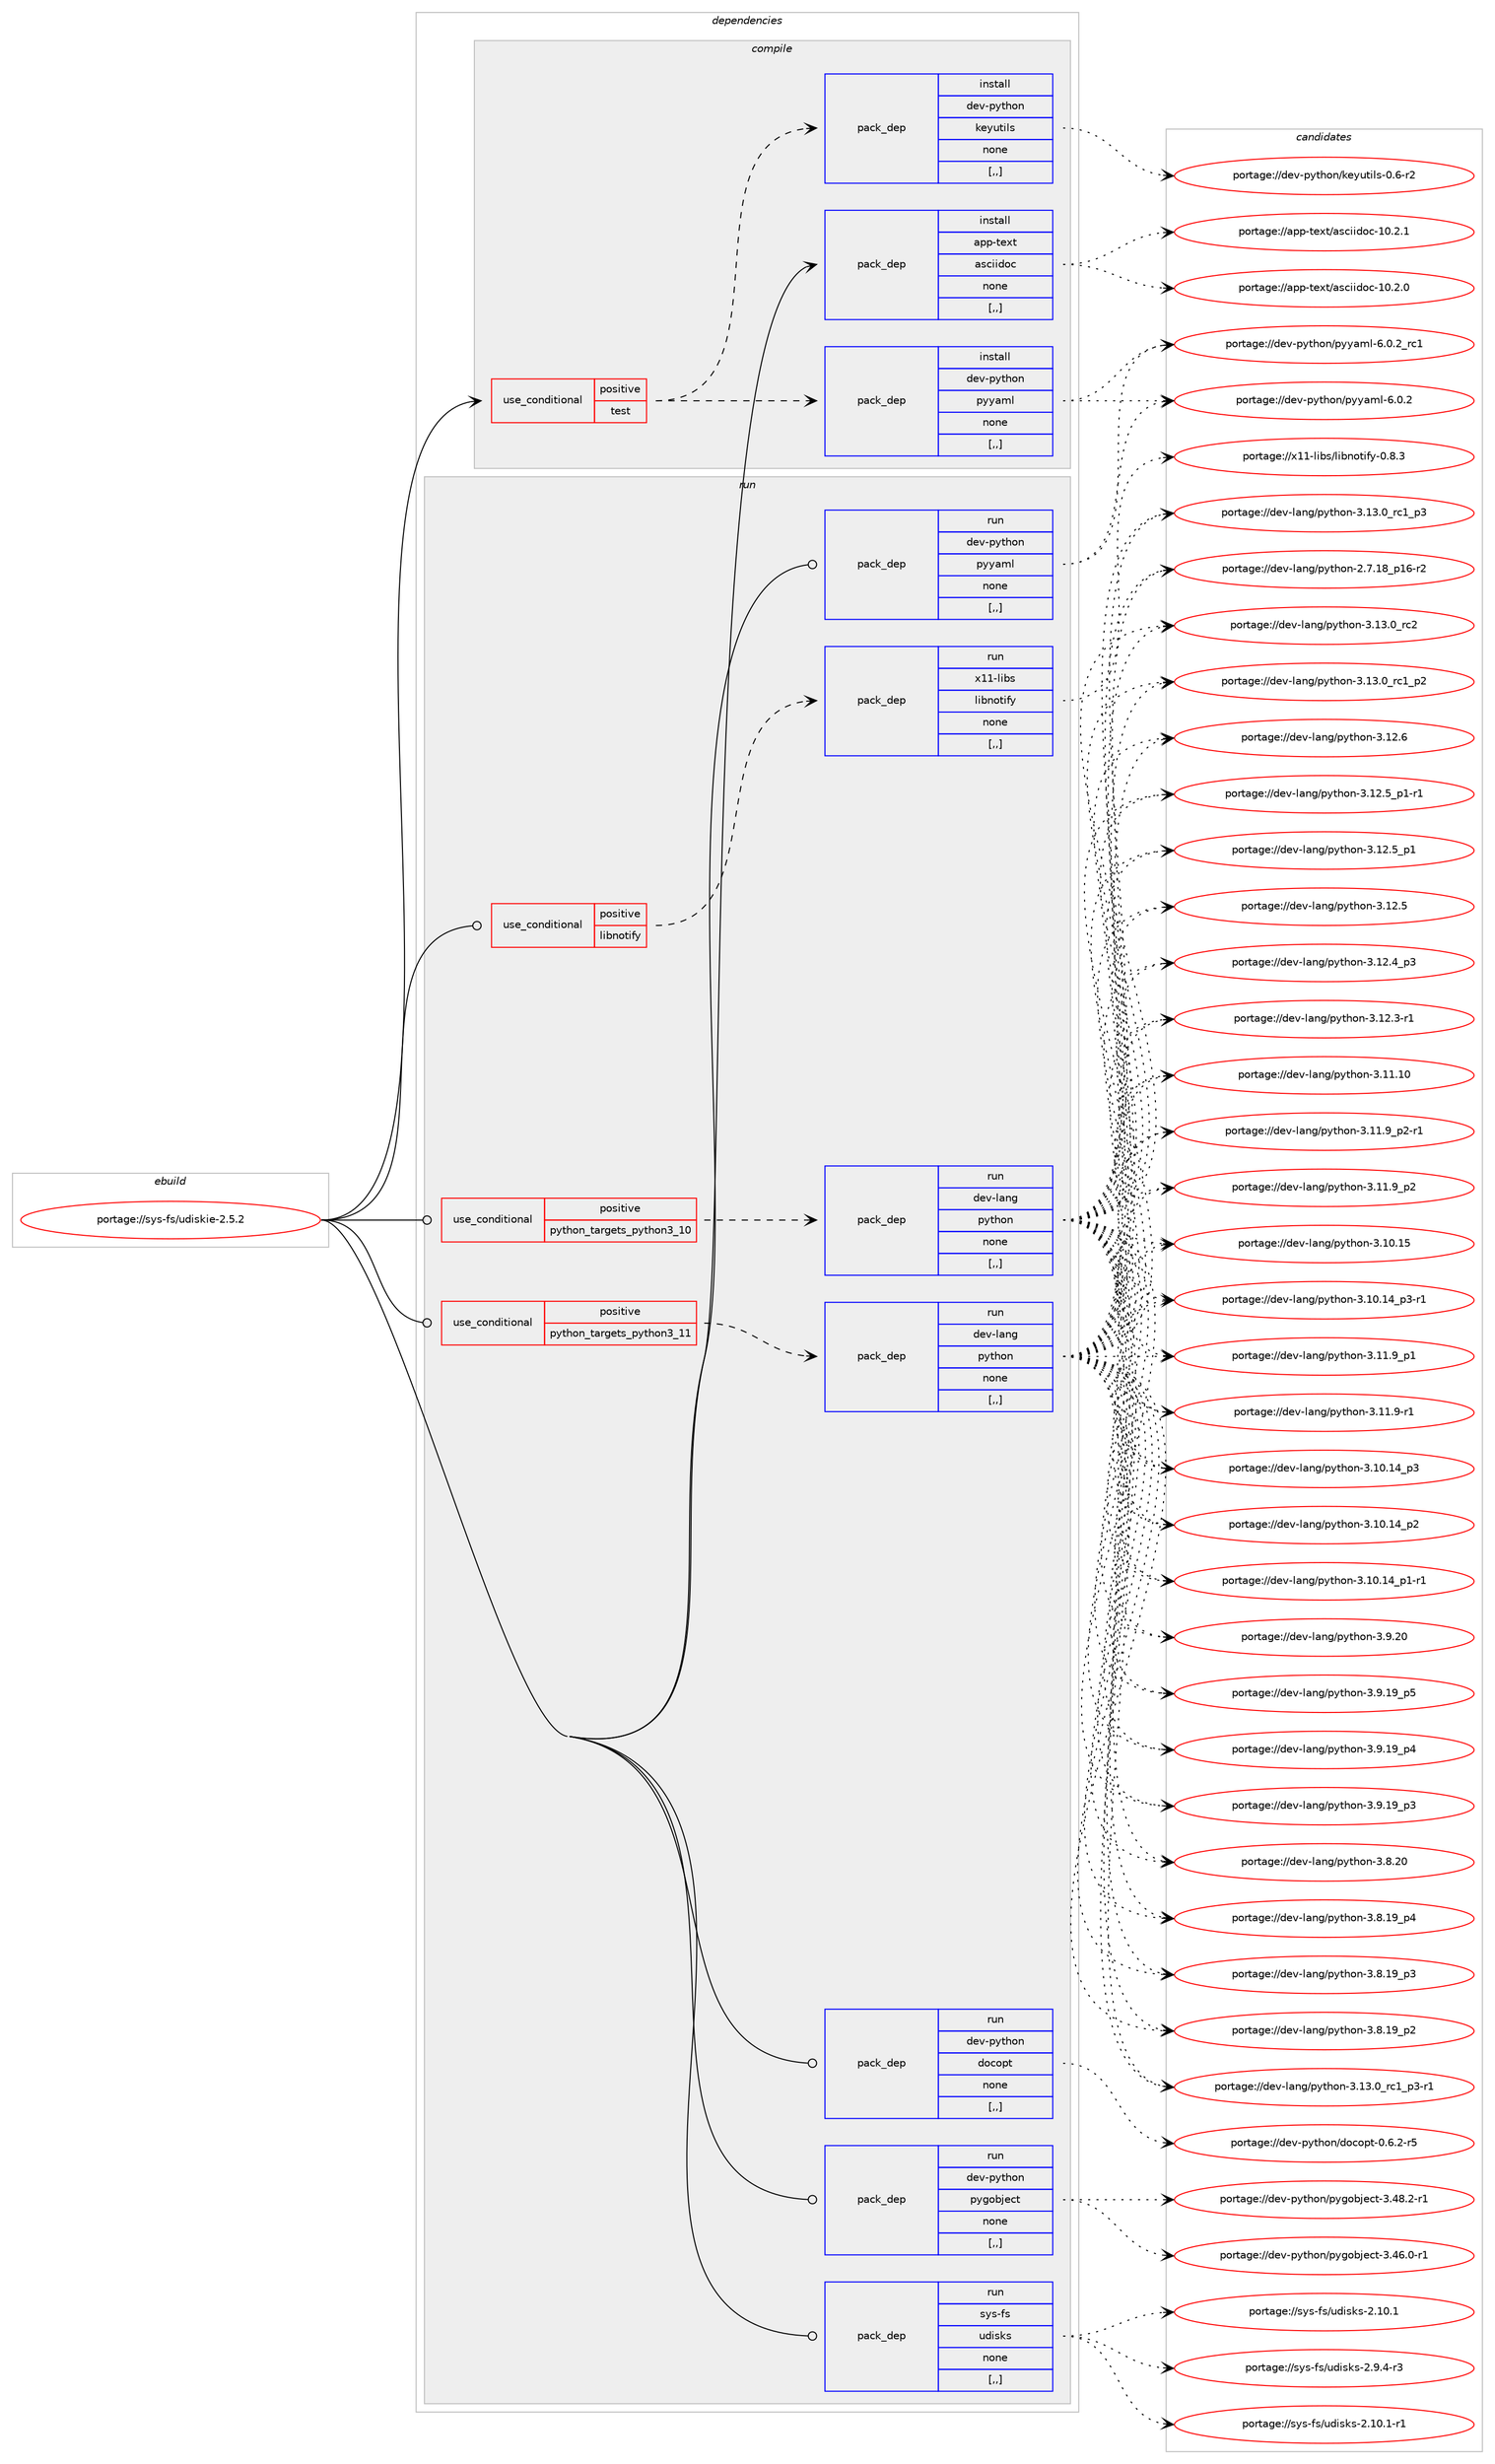 digraph prolog {

# *************
# Graph options
# *************

newrank=true;
concentrate=true;
compound=true;
graph [rankdir=LR,fontname=Helvetica,fontsize=10,ranksep=1.5];#, ranksep=2.5, nodesep=0.2];
edge  [arrowhead=vee];
node  [fontname=Helvetica,fontsize=10];

# **********
# The ebuild
# **********

subgraph cluster_leftcol {
color=gray;
label=<<i>ebuild</i>>;
id [label="portage://sys-fs/udiskie-2.5.2", color=red, width=4, href="../sys-fs/udiskie-2.5.2.svg"];
}

# ****************
# The dependencies
# ****************

subgraph cluster_midcol {
color=gray;
label=<<i>dependencies</i>>;
subgraph cluster_compile {
fillcolor="#eeeeee";
style=filled;
label=<<i>compile</i>>;
subgraph cond250755 {
dependency948526 [label=<<TABLE BORDER="0" CELLBORDER="1" CELLSPACING="0" CELLPADDING="4"><TR><TD ROWSPAN="3" CELLPADDING="10">use_conditional</TD></TR><TR><TD>positive</TD></TR><TR><TD>test</TD></TR></TABLE>>, shape=none, color=red];
subgraph pack691060 {
dependency948527 [label=<<TABLE BORDER="0" CELLBORDER="1" CELLSPACING="0" CELLPADDING="4" WIDTH="220"><TR><TD ROWSPAN="6" CELLPADDING="30">pack_dep</TD></TR><TR><TD WIDTH="110">install</TD></TR><TR><TD>dev-python</TD></TR><TR><TD>keyutils</TD></TR><TR><TD>none</TD></TR><TR><TD>[,,]</TD></TR></TABLE>>, shape=none, color=blue];
}
dependency948526:e -> dependency948527:w [weight=20,style="dashed",arrowhead="vee"];
subgraph pack691061 {
dependency948528 [label=<<TABLE BORDER="0" CELLBORDER="1" CELLSPACING="0" CELLPADDING="4" WIDTH="220"><TR><TD ROWSPAN="6" CELLPADDING="30">pack_dep</TD></TR><TR><TD WIDTH="110">install</TD></TR><TR><TD>dev-python</TD></TR><TR><TD>pyyaml</TD></TR><TR><TD>none</TD></TR><TR><TD>[,,]</TD></TR></TABLE>>, shape=none, color=blue];
}
dependency948526:e -> dependency948528:w [weight=20,style="dashed",arrowhead="vee"];
}
id:e -> dependency948526:w [weight=20,style="solid",arrowhead="vee"];
subgraph pack691062 {
dependency948529 [label=<<TABLE BORDER="0" CELLBORDER="1" CELLSPACING="0" CELLPADDING="4" WIDTH="220"><TR><TD ROWSPAN="6" CELLPADDING="30">pack_dep</TD></TR><TR><TD WIDTH="110">install</TD></TR><TR><TD>app-text</TD></TR><TR><TD>asciidoc</TD></TR><TR><TD>none</TD></TR><TR><TD>[,,]</TD></TR></TABLE>>, shape=none, color=blue];
}
id:e -> dependency948529:w [weight=20,style="solid",arrowhead="vee"];
}
subgraph cluster_compileandrun {
fillcolor="#eeeeee";
style=filled;
label=<<i>compile and run</i>>;
}
subgraph cluster_run {
fillcolor="#eeeeee";
style=filled;
label=<<i>run</i>>;
subgraph cond250756 {
dependency948530 [label=<<TABLE BORDER="0" CELLBORDER="1" CELLSPACING="0" CELLPADDING="4"><TR><TD ROWSPAN="3" CELLPADDING="10">use_conditional</TD></TR><TR><TD>positive</TD></TR><TR><TD>libnotify</TD></TR></TABLE>>, shape=none, color=red];
subgraph pack691063 {
dependency948531 [label=<<TABLE BORDER="0" CELLBORDER="1" CELLSPACING="0" CELLPADDING="4" WIDTH="220"><TR><TD ROWSPAN="6" CELLPADDING="30">pack_dep</TD></TR><TR><TD WIDTH="110">run</TD></TR><TR><TD>x11-libs</TD></TR><TR><TD>libnotify</TD></TR><TR><TD>none</TD></TR><TR><TD>[,,]</TD></TR></TABLE>>, shape=none, color=blue];
}
dependency948530:e -> dependency948531:w [weight=20,style="dashed",arrowhead="vee"];
}
id:e -> dependency948530:w [weight=20,style="solid",arrowhead="odot"];
subgraph cond250757 {
dependency948532 [label=<<TABLE BORDER="0" CELLBORDER="1" CELLSPACING="0" CELLPADDING="4"><TR><TD ROWSPAN="3" CELLPADDING="10">use_conditional</TD></TR><TR><TD>positive</TD></TR><TR><TD>python_targets_python3_10</TD></TR></TABLE>>, shape=none, color=red];
subgraph pack691064 {
dependency948533 [label=<<TABLE BORDER="0" CELLBORDER="1" CELLSPACING="0" CELLPADDING="4" WIDTH="220"><TR><TD ROWSPAN="6" CELLPADDING="30">pack_dep</TD></TR><TR><TD WIDTH="110">run</TD></TR><TR><TD>dev-lang</TD></TR><TR><TD>python</TD></TR><TR><TD>none</TD></TR><TR><TD>[,,]</TD></TR></TABLE>>, shape=none, color=blue];
}
dependency948532:e -> dependency948533:w [weight=20,style="dashed",arrowhead="vee"];
}
id:e -> dependency948532:w [weight=20,style="solid",arrowhead="odot"];
subgraph cond250758 {
dependency948534 [label=<<TABLE BORDER="0" CELLBORDER="1" CELLSPACING="0" CELLPADDING="4"><TR><TD ROWSPAN="3" CELLPADDING="10">use_conditional</TD></TR><TR><TD>positive</TD></TR><TR><TD>python_targets_python3_11</TD></TR></TABLE>>, shape=none, color=red];
subgraph pack691065 {
dependency948535 [label=<<TABLE BORDER="0" CELLBORDER="1" CELLSPACING="0" CELLPADDING="4" WIDTH="220"><TR><TD ROWSPAN="6" CELLPADDING="30">pack_dep</TD></TR><TR><TD WIDTH="110">run</TD></TR><TR><TD>dev-lang</TD></TR><TR><TD>python</TD></TR><TR><TD>none</TD></TR><TR><TD>[,,]</TD></TR></TABLE>>, shape=none, color=blue];
}
dependency948534:e -> dependency948535:w [weight=20,style="dashed",arrowhead="vee"];
}
id:e -> dependency948534:w [weight=20,style="solid",arrowhead="odot"];
subgraph pack691066 {
dependency948536 [label=<<TABLE BORDER="0" CELLBORDER="1" CELLSPACING="0" CELLPADDING="4" WIDTH="220"><TR><TD ROWSPAN="6" CELLPADDING="30">pack_dep</TD></TR><TR><TD WIDTH="110">run</TD></TR><TR><TD>dev-python</TD></TR><TR><TD>docopt</TD></TR><TR><TD>none</TD></TR><TR><TD>[,,]</TD></TR></TABLE>>, shape=none, color=blue];
}
id:e -> dependency948536:w [weight=20,style="solid",arrowhead="odot"];
subgraph pack691067 {
dependency948537 [label=<<TABLE BORDER="0" CELLBORDER="1" CELLSPACING="0" CELLPADDING="4" WIDTH="220"><TR><TD ROWSPAN="6" CELLPADDING="30">pack_dep</TD></TR><TR><TD WIDTH="110">run</TD></TR><TR><TD>dev-python</TD></TR><TR><TD>pygobject</TD></TR><TR><TD>none</TD></TR><TR><TD>[,,]</TD></TR></TABLE>>, shape=none, color=blue];
}
id:e -> dependency948537:w [weight=20,style="solid",arrowhead="odot"];
subgraph pack691068 {
dependency948538 [label=<<TABLE BORDER="0" CELLBORDER="1" CELLSPACING="0" CELLPADDING="4" WIDTH="220"><TR><TD ROWSPAN="6" CELLPADDING="30">pack_dep</TD></TR><TR><TD WIDTH="110">run</TD></TR><TR><TD>dev-python</TD></TR><TR><TD>pyyaml</TD></TR><TR><TD>none</TD></TR><TR><TD>[,,]</TD></TR></TABLE>>, shape=none, color=blue];
}
id:e -> dependency948538:w [weight=20,style="solid",arrowhead="odot"];
subgraph pack691069 {
dependency948539 [label=<<TABLE BORDER="0" CELLBORDER="1" CELLSPACING="0" CELLPADDING="4" WIDTH="220"><TR><TD ROWSPAN="6" CELLPADDING="30">pack_dep</TD></TR><TR><TD WIDTH="110">run</TD></TR><TR><TD>sys-fs</TD></TR><TR><TD>udisks</TD></TR><TR><TD>none</TD></TR><TR><TD>[,,]</TD></TR></TABLE>>, shape=none, color=blue];
}
id:e -> dependency948539:w [weight=20,style="solid",arrowhead="odot"];
}
}

# **************
# The candidates
# **************

subgraph cluster_choices {
rank=same;
color=gray;
label=<<i>candidates</i>>;

subgraph choice691060 {
color=black;
nodesep=1;
choice1001011184511212111610411111047107101121117116105108115454846544511450 [label="portage://dev-python/keyutils-0.6-r2", color=red, width=4,href="../dev-python/keyutils-0.6-r2.svg"];
dependency948527:e -> choice1001011184511212111610411111047107101121117116105108115454846544511450:w [style=dotted,weight="100"];
}
subgraph choice691061 {
color=black;
nodesep=1;
choice100101118451121211161041111104711212112197109108455446484650951149949 [label="portage://dev-python/pyyaml-6.0.2_rc1", color=red, width=4,href="../dev-python/pyyaml-6.0.2_rc1.svg"];
choice100101118451121211161041111104711212112197109108455446484650 [label="portage://dev-python/pyyaml-6.0.2", color=red, width=4,href="../dev-python/pyyaml-6.0.2.svg"];
dependency948528:e -> choice100101118451121211161041111104711212112197109108455446484650951149949:w [style=dotted,weight="100"];
dependency948528:e -> choice100101118451121211161041111104711212112197109108455446484650:w [style=dotted,weight="100"];
}
subgraph choice691062 {
color=black;
nodesep=1;
choice97112112451161011201164797115991051051001119945494846504649 [label="portage://app-text/asciidoc-10.2.1", color=red, width=4,href="../app-text/asciidoc-10.2.1.svg"];
choice97112112451161011201164797115991051051001119945494846504648 [label="portage://app-text/asciidoc-10.2.0", color=red, width=4,href="../app-text/asciidoc-10.2.0.svg"];
dependency948529:e -> choice97112112451161011201164797115991051051001119945494846504649:w [style=dotted,weight="100"];
dependency948529:e -> choice97112112451161011201164797115991051051001119945494846504648:w [style=dotted,weight="100"];
}
subgraph choice691063 {
color=black;
nodesep=1;
choice120494945108105981154710810598110111116105102121454846564651 [label="portage://x11-libs/libnotify-0.8.3", color=red, width=4,href="../x11-libs/libnotify-0.8.3.svg"];
dependency948531:e -> choice120494945108105981154710810598110111116105102121454846564651:w [style=dotted,weight="100"];
}
subgraph choice691064 {
color=black;
nodesep=1;
choice10010111845108971101034711212111610411111045514649514648951149950 [label="portage://dev-lang/python-3.13.0_rc2", color=red, width=4,href="../dev-lang/python-3.13.0_rc2.svg"];
choice1001011184510897110103471121211161041111104551464951464895114994995112514511449 [label="portage://dev-lang/python-3.13.0_rc1_p3-r1", color=red, width=4,href="../dev-lang/python-3.13.0_rc1_p3-r1.svg"];
choice100101118451089711010347112121116104111110455146495146489511499499511251 [label="portage://dev-lang/python-3.13.0_rc1_p3", color=red, width=4,href="../dev-lang/python-3.13.0_rc1_p3.svg"];
choice100101118451089711010347112121116104111110455146495146489511499499511250 [label="portage://dev-lang/python-3.13.0_rc1_p2", color=red, width=4,href="../dev-lang/python-3.13.0_rc1_p2.svg"];
choice10010111845108971101034711212111610411111045514649504654 [label="portage://dev-lang/python-3.12.6", color=red, width=4,href="../dev-lang/python-3.12.6.svg"];
choice1001011184510897110103471121211161041111104551464950465395112494511449 [label="portage://dev-lang/python-3.12.5_p1-r1", color=red, width=4,href="../dev-lang/python-3.12.5_p1-r1.svg"];
choice100101118451089711010347112121116104111110455146495046539511249 [label="portage://dev-lang/python-3.12.5_p1", color=red, width=4,href="../dev-lang/python-3.12.5_p1.svg"];
choice10010111845108971101034711212111610411111045514649504653 [label="portage://dev-lang/python-3.12.5", color=red, width=4,href="../dev-lang/python-3.12.5.svg"];
choice100101118451089711010347112121116104111110455146495046529511251 [label="portage://dev-lang/python-3.12.4_p3", color=red, width=4,href="../dev-lang/python-3.12.4_p3.svg"];
choice100101118451089711010347112121116104111110455146495046514511449 [label="portage://dev-lang/python-3.12.3-r1", color=red, width=4,href="../dev-lang/python-3.12.3-r1.svg"];
choice1001011184510897110103471121211161041111104551464949464948 [label="portage://dev-lang/python-3.11.10", color=red, width=4,href="../dev-lang/python-3.11.10.svg"];
choice1001011184510897110103471121211161041111104551464949465795112504511449 [label="portage://dev-lang/python-3.11.9_p2-r1", color=red, width=4,href="../dev-lang/python-3.11.9_p2-r1.svg"];
choice100101118451089711010347112121116104111110455146494946579511250 [label="portage://dev-lang/python-3.11.9_p2", color=red, width=4,href="../dev-lang/python-3.11.9_p2.svg"];
choice100101118451089711010347112121116104111110455146494946579511249 [label="portage://dev-lang/python-3.11.9_p1", color=red, width=4,href="../dev-lang/python-3.11.9_p1.svg"];
choice100101118451089711010347112121116104111110455146494946574511449 [label="portage://dev-lang/python-3.11.9-r1", color=red, width=4,href="../dev-lang/python-3.11.9-r1.svg"];
choice1001011184510897110103471121211161041111104551464948464953 [label="portage://dev-lang/python-3.10.15", color=red, width=4,href="../dev-lang/python-3.10.15.svg"];
choice100101118451089711010347112121116104111110455146494846495295112514511449 [label="portage://dev-lang/python-3.10.14_p3-r1", color=red, width=4,href="../dev-lang/python-3.10.14_p3-r1.svg"];
choice10010111845108971101034711212111610411111045514649484649529511251 [label="portage://dev-lang/python-3.10.14_p3", color=red, width=4,href="../dev-lang/python-3.10.14_p3.svg"];
choice10010111845108971101034711212111610411111045514649484649529511250 [label="portage://dev-lang/python-3.10.14_p2", color=red, width=4,href="../dev-lang/python-3.10.14_p2.svg"];
choice100101118451089711010347112121116104111110455146494846495295112494511449 [label="portage://dev-lang/python-3.10.14_p1-r1", color=red, width=4,href="../dev-lang/python-3.10.14_p1-r1.svg"];
choice10010111845108971101034711212111610411111045514657465048 [label="portage://dev-lang/python-3.9.20", color=red, width=4,href="../dev-lang/python-3.9.20.svg"];
choice100101118451089711010347112121116104111110455146574649579511253 [label="portage://dev-lang/python-3.9.19_p5", color=red, width=4,href="../dev-lang/python-3.9.19_p5.svg"];
choice100101118451089711010347112121116104111110455146574649579511252 [label="portage://dev-lang/python-3.9.19_p4", color=red, width=4,href="../dev-lang/python-3.9.19_p4.svg"];
choice100101118451089711010347112121116104111110455146574649579511251 [label="portage://dev-lang/python-3.9.19_p3", color=red, width=4,href="../dev-lang/python-3.9.19_p3.svg"];
choice10010111845108971101034711212111610411111045514656465048 [label="portage://dev-lang/python-3.8.20", color=red, width=4,href="../dev-lang/python-3.8.20.svg"];
choice100101118451089711010347112121116104111110455146564649579511252 [label="portage://dev-lang/python-3.8.19_p4", color=red, width=4,href="../dev-lang/python-3.8.19_p4.svg"];
choice100101118451089711010347112121116104111110455146564649579511251 [label="portage://dev-lang/python-3.8.19_p3", color=red, width=4,href="../dev-lang/python-3.8.19_p3.svg"];
choice100101118451089711010347112121116104111110455146564649579511250 [label="portage://dev-lang/python-3.8.19_p2", color=red, width=4,href="../dev-lang/python-3.8.19_p2.svg"];
choice100101118451089711010347112121116104111110455046554649569511249544511450 [label="portage://dev-lang/python-2.7.18_p16-r2", color=red, width=4,href="../dev-lang/python-2.7.18_p16-r2.svg"];
dependency948533:e -> choice10010111845108971101034711212111610411111045514649514648951149950:w [style=dotted,weight="100"];
dependency948533:e -> choice1001011184510897110103471121211161041111104551464951464895114994995112514511449:w [style=dotted,weight="100"];
dependency948533:e -> choice100101118451089711010347112121116104111110455146495146489511499499511251:w [style=dotted,weight="100"];
dependency948533:e -> choice100101118451089711010347112121116104111110455146495146489511499499511250:w [style=dotted,weight="100"];
dependency948533:e -> choice10010111845108971101034711212111610411111045514649504654:w [style=dotted,weight="100"];
dependency948533:e -> choice1001011184510897110103471121211161041111104551464950465395112494511449:w [style=dotted,weight="100"];
dependency948533:e -> choice100101118451089711010347112121116104111110455146495046539511249:w [style=dotted,weight="100"];
dependency948533:e -> choice10010111845108971101034711212111610411111045514649504653:w [style=dotted,weight="100"];
dependency948533:e -> choice100101118451089711010347112121116104111110455146495046529511251:w [style=dotted,weight="100"];
dependency948533:e -> choice100101118451089711010347112121116104111110455146495046514511449:w [style=dotted,weight="100"];
dependency948533:e -> choice1001011184510897110103471121211161041111104551464949464948:w [style=dotted,weight="100"];
dependency948533:e -> choice1001011184510897110103471121211161041111104551464949465795112504511449:w [style=dotted,weight="100"];
dependency948533:e -> choice100101118451089711010347112121116104111110455146494946579511250:w [style=dotted,weight="100"];
dependency948533:e -> choice100101118451089711010347112121116104111110455146494946579511249:w [style=dotted,weight="100"];
dependency948533:e -> choice100101118451089711010347112121116104111110455146494946574511449:w [style=dotted,weight="100"];
dependency948533:e -> choice1001011184510897110103471121211161041111104551464948464953:w [style=dotted,weight="100"];
dependency948533:e -> choice100101118451089711010347112121116104111110455146494846495295112514511449:w [style=dotted,weight="100"];
dependency948533:e -> choice10010111845108971101034711212111610411111045514649484649529511251:w [style=dotted,weight="100"];
dependency948533:e -> choice10010111845108971101034711212111610411111045514649484649529511250:w [style=dotted,weight="100"];
dependency948533:e -> choice100101118451089711010347112121116104111110455146494846495295112494511449:w [style=dotted,weight="100"];
dependency948533:e -> choice10010111845108971101034711212111610411111045514657465048:w [style=dotted,weight="100"];
dependency948533:e -> choice100101118451089711010347112121116104111110455146574649579511253:w [style=dotted,weight="100"];
dependency948533:e -> choice100101118451089711010347112121116104111110455146574649579511252:w [style=dotted,weight="100"];
dependency948533:e -> choice100101118451089711010347112121116104111110455146574649579511251:w [style=dotted,weight="100"];
dependency948533:e -> choice10010111845108971101034711212111610411111045514656465048:w [style=dotted,weight="100"];
dependency948533:e -> choice100101118451089711010347112121116104111110455146564649579511252:w [style=dotted,weight="100"];
dependency948533:e -> choice100101118451089711010347112121116104111110455146564649579511251:w [style=dotted,weight="100"];
dependency948533:e -> choice100101118451089711010347112121116104111110455146564649579511250:w [style=dotted,weight="100"];
dependency948533:e -> choice100101118451089711010347112121116104111110455046554649569511249544511450:w [style=dotted,weight="100"];
}
subgraph choice691065 {
color=black;
nodesep=1;
choice10010111845108971101034711212111610411111045514649514648951149950 [label="portage://dev-lang/python-3.13.0_rc2", color=red, width=4,href="../dev-lang/python-3.13.0_rc2.svg"];
choice1001011184510897110103471121211161041111104551464951464895114994995112514511449 [label="portage://dev-lang/python-3.13.0_rc1_p3-r1", color=red, width=4,href="../dev-lang/python-3.13.0_rc1_p3-r1.svg"];
choice100101118451089711010347112121116104111110455146495146489511499499511251 [label="portage://dev-lang/python-3.13.0_rc1_p3", color=red, width=4,href="../dev-lang/python-3.13.0_rc1_p3.svg"];
choice100101118451089711010347112121116104111110455146495146489511499499511250 [label="portage://dev-lang/python-3.13.0_rc1_p2", color=red, width=4,href="../dev-lang/python-3.13.0_rc1_p2.svg"];
choice10010111845108971101034711212111610411111045514649504654 [label="portage://dev-lang/python-3.12.6", color=red, width=4,href="../dev-lang/python-3.12.6.svg"];
choice1001011184510897110103471121211161041111104551464950465395112494511449 [label="portage://dev-lang/python-3.12.5_p1-r1", color=red, width=4,href="../dev-lang/python-3.12.5_p1-r1.svg"];
choice100101118451089711010347112121116104111110455146495046539511249 [label="portage://dev-lang/python-3.12.5_p1", color=red, width=4,href="../dev-lang/python-3.12.5_p1.svg"];
choice10010111845108971101034711212111610411111045514649504653 [label="portage://dev-lang/python-3.12.5", color=red, width=4,href="../dev-lang/python-3.12.5.svg"];
choice100101118451089711010347112121116104111110455146495046529511251 [label="portage://dev-lang/python-3.12.4_p3", color=red, width=4,href="../dev-lang/python-3.12.4_p3.svg"];
choice100101118451089711010347112121116104111110455146495046514511449 [label="portage://dev-lang/python-3.12.3-r1", color=red, width=4,href="../dev-lang/python-3.12.3-r1.svg"];
choice1001011184510897110103471121211161041111104551464949464948 [label="portage://dev-lang/python-3.11.10", color=red, width=4,href="../dev-lang/python-3.11.10.svg"];
choice1001011184510897110103471121211161041111104551464949465795112504511449 [label="portage://dev-lang/python-3.11.9_p2-r1", color=red, width=4,href="../dev-lang/python-3.11.9_p2-r1.svg"];
choice100101118451089711010347112121116104111110455146494946579511250 [label="portage://dev-lang/python-3.11.9_p2", color=red, width=4,href="../dev-lang/python-3.11.9_p2.svg"];
choice100101118451089711010347112121116104111110455146494946579511249 [label="portage://dev-lang/python-3.11.9_p1", color=red, width=4,href="../dev-lang/python-3.11.9_p1.svg"];
choice100101118451089711010347112121116104111110455146494946574511449 [label="portage://dev-lang/python-3.11.9-r1", color=red, width=4,href="../dev-lang/python-3.11.9-r1.svg"];
choice1001011184510897110103471121211161041111104551464948464953 [label="portage://dev-lang/python-3.10.15", color=red, width=4,href="../dev-lang/python-3.10.15.svg"];
choice100101118451089711010347112121116104111110455146494846495295112514511449 [label="portage://dev-lang/python-3.10.14_p3-r1", color=red, width=4,href="../dev-lang/python-3.10.14_p3-r1.svg"];
choice10010111845108971101034711212111610411111045514649484649529511251 [label="portage://dev-lang/python-3.10.14_p3", color=red, width=4,href="../dev-lang/python-3.10.14_p3.svg"];
choice10010111845108971101034711212111610411111045514649484649529511250 [label="portage://dev-lang/python-3.10.14_p2", color=red, width=4,href="../dev-lang/python-3.10.14_p2.svg"];
choice100101118451089711010347112121116104111110455146494846495295112494511449 [label="portage://dev-lang/python-3.10.14_p1-r1", color=red, width=4,href="../dev-lang/python-3.10.14_p1-r1.svg"];
choice10010111845108971101034711212111610411111045514657465048 [label="portage://dev-lang/python-3.9.20", color=red, width=4,href="../dev-lang/python-3.9.20.svg"];
choice100101118451089711010347112121116104111110455146574649579511253 [label="portage://dev-lang/python-3.9.19_p5", color=red, width=4,href="../dev-lang/python-3.9.19_p5.svg"];
choice100101118451089711010347112121116104111110455146574649579511252 [label="portage://dev-lang/python-3.9.19_p4", color=red, width=4,href="../dev-lang/python-3.9.19_p4.svg"];
choice100101118451089711010347112121116104111110455146574649579511251 [label="portage://dev-lang/python-3.9.19_p3", color=red, width=4,href="../dev-lang/python-3.9.19_p3.svg"];
choice10010111845108971101034711212111610411111045514656465048 [label="portage://dev-lang/python-3.8.20", color=red, width=4,href="../dev-lang/python-3.8.20.svg"];
choice100101118451089711010347112121116104111110455146564649579511252 [label="portage://dev-lang/python-3.8.19_p4", color=red, width=4,href="../dev-lang/python-3.8.19_p4.svg"];
choice100101118451089711010347112121116104111110455146564649579511251 [label="portage://dev-lang/python-3.8.19_p3", color=red, width=4,href="../dev-lang/python-3.8.19_p3.svg"];
choice100101118451089711010347112121116104111110455146564649579511250 [label="portage://dev-lang/python-3.8.19_p2", color=red, width=4,href="../dev-lang/python-3.8.19_p2.svg"];
choice100101118451089711010347112121116104111110455046554649569511249544511450 [label="portage://dev-lang/python-2.7.18_p16-r2", color=red, width=4,href="../dev-lang/python-2.7.18_p16-r2.svg"];
dependency948535:e -> choice10010111845108971101034711212111610411111045514649514648951149950:w [style=dotted,weight="100"];
dependency948535:e -> choice1001011184510897110103471121211161041111104551464951464895114994995112514511449:w [style=dotted,weight="100"];
dependency948535:e -> choice100101118451089711010347112121116104111110455146495146489511499499511251:w [style=dotted,weight="100"];
dependency948535:e -> choice100101118451089711010347112121116104111110455146495146489511499499511250:w [style=dotted,weight="100"];
dependency948535:e -> choice10010111845108971101034711212111610411111045514649504654:w [style=dotted,weight="100"];
dependency948535:e -> choice1001011184510897110103471121211161041111104551464950465395112494511449:w [style=dotted,weight="100"];
dependency948535:e -> choice100101118451089711010347112121116104111110455146495046539511249:w [style=dotted,weight="100"];
dependency948535:e -> choice10010111845108971101034711212111610411111045514649504653:w [style=dotted,weight="100"];
dependency948535:e -> choice100101118451089711010347112121116104111110455146495046529511251:w [style=dotted,weight="100"];
dependency948535:e -> choice100101118451089711010347112121116104111110455146495046514511449:w [style=dotted,weight="100"];
dependency948535:e -> choice1001011184510897110103471121211161041111104551464949464948:w [style=dotted,weight="100"];
dependency948535:e -> choice1001011184510897110103471121211161041111104551464949465795112504511449:w [style=dotted,weight="100"];
dependency948535:e -> choice100101118451089711010347112121116104111110455146494946579511250:w [style=dotted,weight="100"];
dependency948535:e -> choice100101118451089711010347112121116104111110455146494946579511249:w [style=dotted,weight="100"];
dependency948535:e -> choice100101118451089711010347112121116104111110455146494946574511449:w [style=dotted,weight="100"];
dependency948535:e -> choice1001011184510897110103471121211161041111104551464948464953:w [style=dotted,weight="100"];
dependency948535:e -> choice100101118451089711010347112121116104111110455146494846495295112514511449:w [style=dotted,weight="100"];
dependency948535:e -> choice10010111845108971101034711212111610411111045514649484649529511251:w [style=dotted,weight="100"];
dependency948535:e -> choice10010111845108971101034711212111610411111045514649484649529511250:w [style=dotted,weight="100"];
dependency948535:e -> choice100101118451089711010347112121116104111110455146494846495295112494511449:w [style=dotted,weight="100"];
dependency948535:e -> choice10010111845108971101034711212111610411111045514657465048:w [style=dotted,weight="100"];
dependency948535:e -> choice100101118451089711010347112121116104111110455146574649579511253:w [style=dotted,weight="100"];
dependency948535:e -> choice100101118451089711010347112121116104111110455146574649579511252:w [style=dotted,weight="100"];
dependency948535:e -> choice100101118451089711010347112121116104111110455146574649579511251:w [style=dotted,weight="100"];
dependency948535:e -> choice10010111845108971101034711212111610411111045514656465048:w [style=dotted,weight="100"];
dependency948535:e -> choice100101118451089711010347112121116104111110455146564649579511252:w [style=dotted,weight="100"];
dependency948535:e -> choice100101118451089711010347112121116104111110455146564649579511251:w [style=dotted,weight="100"];
dependency948535:e -> choice100101118451089711010347112121116104111110455146564649579511250:w [style=dotted,weight="100"];
dependency948535:e -> choice100101118451089711010347112121116104111110455046554649569511249544511450:w [style=dotted,weight="100"];
}
subgraph choice691066 {
color=black;
nodesep=1;
choice1001011184511212111610411111047100111991111121164548465446504511453 [label="portage://dev-python/docopt-0.6.2-r5", color=red, width=4,href="../dev-python/docopt-0.6.2-r5.svg"];
dependency948536:e -> choice1001011184511212111610411111047100111991111121164548465446504511453:w [style=dotted,weight="100"];
}
subgraph choice691067 {
color=black;
nodesep=1;
choice10010111845112121116104111110471121211031119810610199116455146525646504511449 [label="portage://dev-python/pygobject-3.48.2-r1", color=red, width=4,href="../dev-python/pygobject-3.48.2-r1.svg"];
choice10010111845112121116104111110471121211031119810610199116455146525446484511449 [label="portage://dev-python/pygobject-3.46.0-r1", color=red, width=4,href="../dev-python/pygobject-3.46.0-r1.svg"];
dependency948537:e -> choice10010111845112121116104111110471121211031119810610199116455146525646504511449:w [style=dotted,weight="100"];
dependency948537:e -> choice10010111845112121116104111110471121211031119810610199116455146525446484511449:w [style=dotted,weight="100"];
}
subgraph choice691068 {
color=black;
nodesep=1;
choice100101118451121211161041111104711212112197109108455446484650951149949 [label="portage://dev-python/pyyaml-6.0.2_rc1", color=red, width=4,href="../dev-python/pyyaml-6.0.2_rc1.svg"];
choice100101118451121211161041111104711212112197109108455446484650 [label="portage://dev-python/pyyaml-6.0.2", color=red, width=4,href="../dev-python/pyyaml-6.0.2.svg"];
dependency948538:e -> choice100101118451121211161041111104711212112197109108455446484650951149949:w [style=dotted,weight="100"];
dependency948538:e -> choice100101118451121211161041111104711212112197109108455446484650:w [style=dotted,weight="100"];
}
subgraph choice691069 {
color=black;
nodesep=1;
choice1151211154510211547117100105115107115455046494846494511449 [label="portage://sys-fs/udisks-2.10.1-r1", color=red, width=4,href="../sys-fs/udisks-2.10.1-r1.svg"];
choice115121115451021154711710010511510711545504649484649 [label="portage://sys-fs/udisks-2.10.1", color=red, width=4,href="../sys-fs/udisks-2.10.1.svg"];
choice11512111545102115471171001051151071154550465746524511451 [label="portage://sys-fs/udisks-2.9.4-r3", color=red, width=4,href="../sys-fs/udisks-2.9.4-r3.svg"];
dependency948539:e -> choice1151211154510211547117100105115107115455046494846494511449:w [style=dotted,weight="100"];
dependency948539:e -> choice115121115451021154711710010511510711545504649484649:w [style=dotted,weight="100"];
dependency948539:e -> choice11512111545102115471171001051151071154550465746524511451:w [style=dotted,weight="100"];
}
}

}
